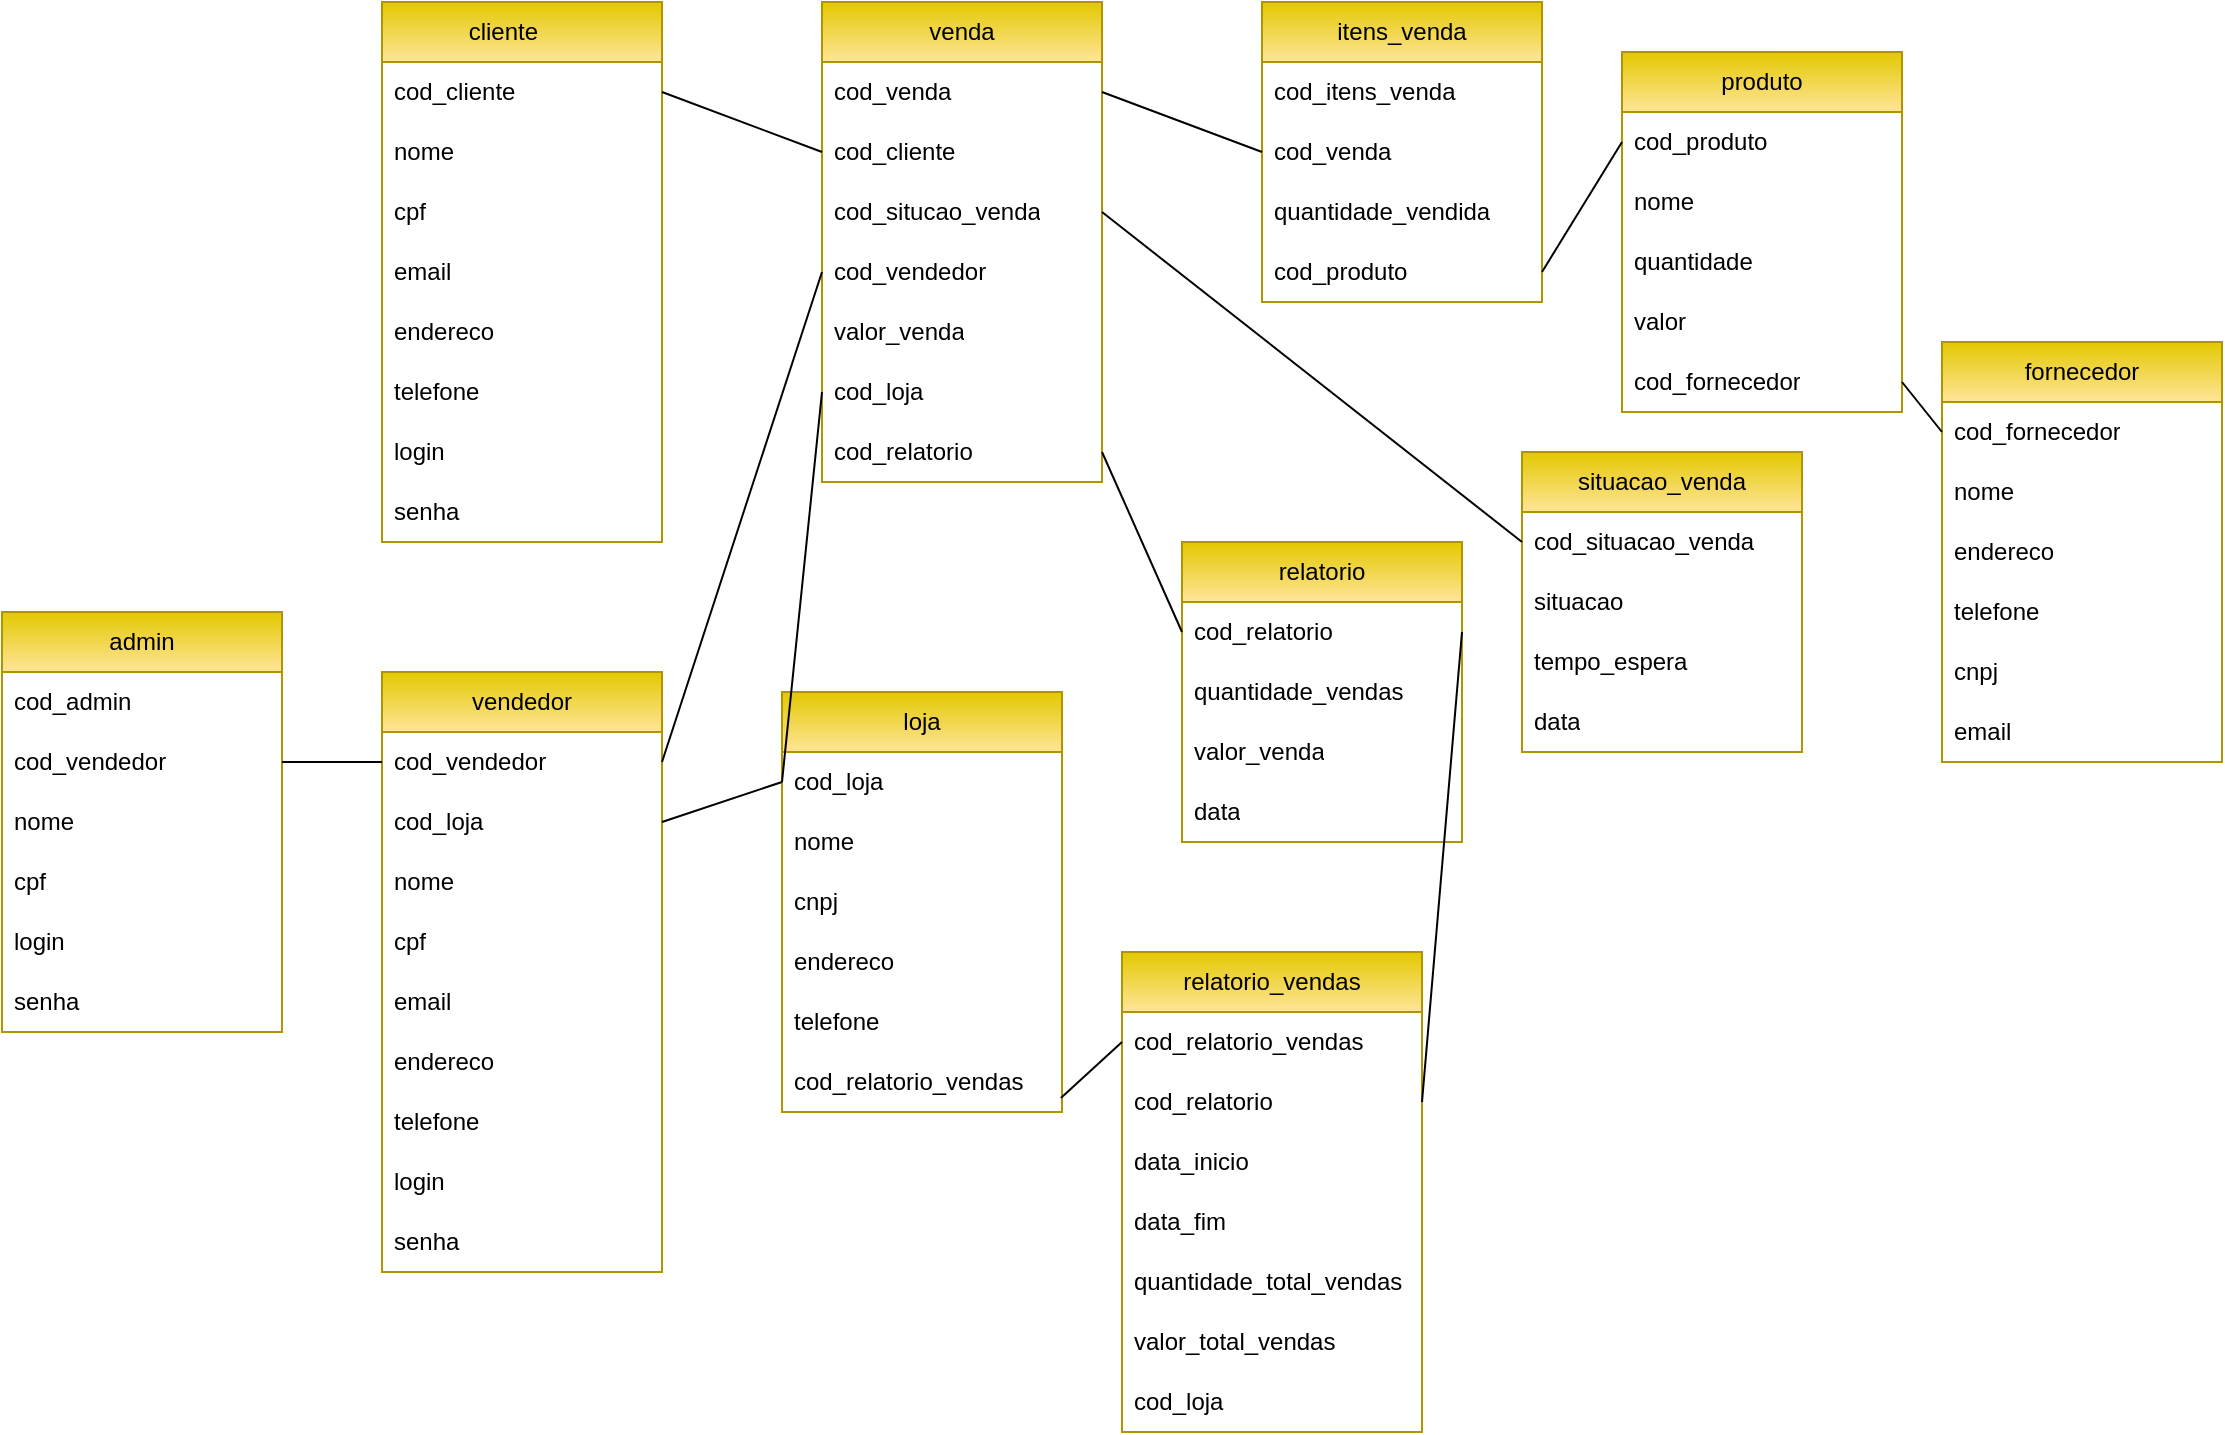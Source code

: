 <mxfile version="21.7.5" type="google">
  <diagram id="R2lEEEUBdFMjLlhIrx00" name="Page-1">
    <mxGraphModel grid="1" page="1" gridSize="10" guides="1" tooltips="1" connect="1" arrows="1" fold="1" pageScale="1" pageWidth="1400" pageHeight="850" math="0" shadow="0" extFonts="Permanent Marker^https://fonts.googleapis.com/css?family=Permanent+Marker">
      <root>
        <mxCell id="0" />
        <mxCell id="1" parent="0" />
        <mxCell id="iBGUPVIR7PZrekAn6vOK-1" value="cliente&lt;span style=&quot;white-space: pre;&quot;&gt;&#x9;&lt;/span&gt;" style="swimlane;fontStyle=0;childLayout=stackLayout;horizontal=1;startSize=30;horizontalStack=0;resizeParent=1;resizeParentMax=0;resizeLast=0;collapsible=1;marginBottom=0;whiteSpace=wrap;html=1;fillColor=#e3c800;strokeColor=#B09500;fontColor=#000000;gradientColor=#FFE599;" vertex="1" parent="1">
          <mxGeometry x="360" y="68" width="140" height="270" as="geometry" />
        </mxCell>
        <mxCell id="iBGUPVIR7PZrekAn6vOK-2" value="cod_cliente&lt;span style=&quot;white-space: pre;&quot;&gt;&#x9;&lt;/span&gt;" style="text;strokeColor=none;fillColor=none;align=left;verticalAlign=middle;spacingLeft=4;spacingRight=4;overflow=hidden;points=[[0,0.5],[1,0.5]];portConstraint=eastwest;rotatable=0;whiteSpace=wrap;html=1;" vertex="1" parent="iBGUPVIR7PZrekAn6vOK-1">
          <mxGeometry y="30" width="140" height="30" as="geometry" />
        </mxCell>
        <mxCell id="iBGUPVIR7PZrekAn6vOK-3" value="nome" style="text;strokeColor=none;fillColor=none;align=left;verticalAlign=middle;spacingLeft=4;spacingRight=4;overflow=hidden;points=[[0,0.5],[1,0.5]];portConstraint=eastwest;rotatable=0;whiteSpace=wrap;html=1;" vertex="1" parent="iBGUPVIR7PZrekAn6vOK-1">
          <mxGeometry y="60" width="140" height="30" as="geometry" />
        </mxCell>
        <mxCell id="iBGUPVIR7PZrekAn6vOK-4" value="cpf&lt;span style=&quot;white-space: pre;&quot;&gt;&#x9;&lt;/span&gt;&lt;br&gt;" style="text;strokeColor=none;fillColor=none;align=left;verticalAlign=middle;spacingLeft=4;spacingRight=4;overflow=hidden;points=[[0,0.5],[1,0.5]];portConstraint=eastwest;rotatable=0;whiteSpace=wrap;html=1;" vertex="1" parent="iBGUPVIR7PZrekAn6vOK-1">
          <mxGeometry y="90" width="140" height="30" as="geometry" />
        </mxCell>
        <mxCell id="iBGUPVIR7PZrekAn6vOK-5" value="email" style="text;strokeColor=none;fillColor=none;align=left;verticalAlign=middle;spacingLeft=4;spacingRight=4;overflow=hidden;points=[[0,0.5],[1,0.5]];portConstraint=eastwest;rotatable=0;whiteSpace=wrap;html=1;" vertex="1" parent="iBGUPVIR7PZrekAn6vOK-1">
          <mxGeometry y="120" width="140" height="30" as="geometry" />
        </mxCell>
        <mxCell id="iBGUPVIR7PZrekAn6vOK-6" value="endereco" style="text;strokeColor=none;fillColor=none;align=left;verticalAlign=middle;spacingLeft=4;spacingRight=4;overflow=hidden;points=[[0,0.5],[1,0.5]];portConstraint=eastwest;rotatable=0;whiteSpace=wrap;html=1;" vertex="1" parent="iBGUPVIR7PZrekAn6vOK-1">
          <mxGeometry y="150" width="140" height="30" as="geometry" />
        </mxCell>
        <mxCell id="iBGUPVIR7PZrekAn6vOK-7" value="telefone" style="text;strokeColor=none;fillColor=none;align=left;verticalAlign=middle;spacingLeft=4;spacingRight=4;overflow=hidden;points=[[0,0.5],[1,0.5]];portConstraint=eastwest;rotatable=0;whiteSpace=wrap;html=1;" vertex="1" parent="iBGUPVIR7PZrekAn6vOK-1">
          <mxGeometry y="180" width="140" height="30" as="geometry" />
        </mxCell>
        <mxCell id="iBGUPVIR7PZrekAn6vOK-8" value="login" style="text;strokeColor=none;fillColor=none;align=left;verticalAlign=middle;spacingLeft=4;spacingRight=4;overflow=hidden;points=[[0,0.5],[1,0.5]];portConstraint=eastwest;rotatable=0;whiteSpace=wrap;html=1;" vertex="1" parent="iBGUPVIR7PZrekAn6vOK-1">
          <mxGeometry y="210" width="140" height="30" as="geometry" />
        </mxCell>
        <mxCell id="iBGUPVIR7PZrekAn6vOK-9" value="senha" style="text;strokeColor=none;fillColor=none;align=left;verticalAlign=middle;spacingLeft=4;spacingRight=4;overflow=hidden;points=[[0,0.5],[1,0.5]];portConstraint=eastwest;rotatable=0;whiteSpace=wrap;html=1;" vertex="1" parent="iBGUPVIR7PZrekAn6vOK-1">
          <mxGeometry y="240" width="140" height="30" as="geometry" />
        </mxCell>
        <mxCell id="iBGUPVIR7PZrekAn6vOK-14" value="venda" style="swimlane;fontStyle=0;childLayout=stackLayout;horizontal=1;startSize=30;horizontalStack=0;resizeParent=1;resizeParentMax=0;resizeLast=0;collapsible=1;marginBottom=0;whiteSpace=wrap;html=1;fillColor=#e3c800;strokeColor=#B09500;fontColor=#000000;gradientColor=#FFE599;" vertex="1" parent="1">
          <mxGeometry x="580" y="68" width="140" height="240" as="geometry" />
        </mxCell>
        <mxCell id="iBGUPVIR7PZrekAn6vOK-15" value="cod_venda" style="text;strokeColor=none;fillColor=none;align=left;verticalAlign=middle;spacingLeft=4;spacingRight=4;overflow=hidden;points=[[0,0.5],[1,0.5]];portConstraint=eastwest;rotatable=0;whiteSpace=wrap;html=1;" vertex="1" parent="iBGUPVIR7PZrekAn6vOK-14">
          <mxGeometry y="30" width="140" height="30" as="geometry" />
        </mxCell>
        <mxCell id="iBGUPVIR7PZrekAn6vOK-16" value="cod_cliente" style="text;strokeColor=none;fillColor=none;align=left;verticalAlign=middle;spacingLeft=4;spacingRight=4;overflow=hidden;points=[[0,0.5],[1,0.5]];portConstraint=eastwest;rotatable=0;whiteSpace=wrap;html=1;" vertex="1" parent="iBGUPVIR7PZrekAn6vOK-14">
          <mxGeometry y="60" width="140" height="30" as="geometry" />
        </mxCell>
        <mxCell id="iBGUPVIR7PZrekAn6vOK-19" value="cod_situcao_venda" style="text;strokeColor=none;fillColor=none;align=left;verticalAlign=middle;spacingLeft=4;spacingRight=4;overflow=hidden;points=[[0,0.5],[1,0.5]];portConstraint=eastwest;rotatable=0;whiteSpace=wrap;html=1;" vertex="1" parent="iBGUPVIR7PZrekAn6vOK-14">
          <mxGeometry y="90" width="140" height="30" as="geometry" />
        </mxCell>
        <mxCell id="iBGUPVIR7PZrekAn6vOK-61" value="cod_vendedor" style="text;strokeColor=none;fillColor=none;align=left;verticalAlign=middle;spacingLeft=4;spacingRight=4;overflow=hidden;points=[[0,0.5],[1,0.5]];portConstraint=eastwest;rotatable=0;whiteSpace=wrap;html=1;" vertex="1" parent="iBGUPVIR7PZrekAn6vOK-14">
          <mxGeometry y="120" width="140" height="30" as="geometry" />
        </mxCell>
        <mxCell id="iBGUPVIR7PZrekAn6vOK-38" value="valor_venda" style="text;strokeColor=none;fillColor=none;align=left;verticalAlign=middle;spacingLeft=4;spacingRight=4;overflow=hidden;points=[[0,0.5],[1,0.5]];portConstraint=eastwest;rotatable=0;whiteSpace=wrap;html=1;" vertex="1" parent="iBGUPVIR7PZrekAn6vOK-14">
          <mxGeometry y="150" width="140" height="30" as="geometry" />
        </mxCell>
        <mxCell id="iBGUPVIR7PZrekAn6vOK-85" value="cod_loja" style="text;strokeColor=none;fillColor=none;align=left;verticalAlign=middle;spacingLeft=4;spacingRight=4;overflow=hidden;points=[[0,0.5],[1,0.5]];portConstraint=eastwest;rotatable=0;whiteSpace=wrap;html=1;" vertex="1" parent="iBGUPVIR7PZrekAn6vOK-14">
          <mxGeometry y="180" width="140" height="30" as="geometry" />
        </mxCell>
        <mxCell id="hbYku5dtbNrFpiwFtmgz-23" value="cod_relatorio" style="text;strokeColor=none;fillColor=none;align=left;verticalAlign=middle;spacingLeft=4;spacingRight=4;overflow=hidden;points=[[0,0.5],[1,0.5]];portConstraint=eastwest;rotatable=0;whiteSpace=wrap;html=1;" vertex="1" parent="iBGUPVIR7PZrekAn6vOK-14">
          <mxGeometry y="210" width="140" height="30" as="geometry" />
        </mxCell>
        <mxCell id="iBGUPVIR7PZrekAn6vOK-25" value="itens_venda" style="swimlane;fontStyle=0;childLayout=stackLayout;horizontal=1;startSize=30;horizontalStack=0;resizeParent=1;resizeParentMax=0;resizeLast=0;collapsible=1;marginBottom=0;whiteSpace=wrap;html=1;fillColor=#e3c800;strokeColor=#B09500;fontColor=#000000;gradientColor=#FFE599;" vertex="1" parent="1">
          <mxGeometry x="800" y="68" width="140" height="150" as="geometry" />
        </mxCell>
        <mxCell id="iBGUPVIR7PZrekAn6vOK-26" value="cod_itens_venda" style="text;strokeColor=none;fillColor=none;align=left;verticalAlign=middle;spacingLeft=4;spacingRight=4;overflow=hidden;points=[[0,0.5],[1,0.5]];portConstraint=eastwest;rotatable=0;whiteSpace=wrap;html=1;" vertex="1" parent="iBGUPVIR7PZrekAn6vOK-25">
          <mxGeometry y="30" width="140" height="30" as="geometry" />
        </mxCell>
        <mxCell id="iBGUPVIR7PZrekAn6vOK-27" value="cod_venda" style="text;strokeColor=none;fillColor=none;align=left;verticalAlign=middle;spacingLeft=4;spacingRight=4;overflow=hidden;points=[[0,0.5],[1,0.5]];portConstraint=eastwest;rotatable=0;whiteSpace=wrap;html=1;" vertex="1" parent="iBGUPVIR7PZrekAn6vOK-25">
          <mxGeometry y="60" width="140" height="30" as="geometry" />
        </mxCell>
        <mxCell id="iBGUPVIR7PZrekAn6vOK-29" value="quantidade_vendida" style="text;strokeColor=none;fillColor=none;align=left;verticalAlign=middle;spacingLeft=4;spacingRight=4;overflow=hidden;points=[[0,0.5],[1,0.5]];portConstraint=eastwest;rotatable=0;whiteSpace=wrap;html=1;" vertex="1" parent="iBGUPVIR7PZrekAn6vOK-25">
          <mxGeometry y="90" width="140" height="30" as="geometry" />
        </mxCell>
        <mxCell id="iBGUPVIR7PZrekAn6vOK-30" value="cod_produto" style="text;strokeColor=none;fillColor=none;align=left;verticalAlign=middle;spacingLeft=4;spacingRight=4;overflow=hidden;points=[[0,0.5],[1,0.5]];portConstraint=eastwest;rotatable=0;whiteSpace=wrap;html=1;" vertex="1" parent="iBGUPVIR7PZrekAn6vOK-25">
          <mxGeometry y="120" width="140" height="30" as="geometry" />
        </mxCell>
        <mxCell id="iBGUPVIR7PZrekAn6vOK-34" value="situacao_venda" style="swimlane;fontStyle=0;childLayout=stackLayout;horizontal=1;startSize=30;horizontalStack=0;resizeParent=1;resizeParentMax=0;resizeLast=0;collapsible=1;marginBottom=0;whiteSpace=wrap;html=1;fillColor=#e3c800;strokeColor=#B09500;fontColor=#000000;gradientColor=#FFE599;swimlaneFillColor=none;" vertex="1" parent="1">
          <mxGeometry x="930" y="293" width="140" height="150" as="geometry" />
        </mxCell>
        <mxCell id="iBGUPVIR7PZrekAn6vOK-35" value="cod_situacao_venda" style="text;strokeColor=none;fillColor=none;align=left;verticalAlign=middle;spacingLeft=4;spacingRight=4;overflow=hidden;points=[[0,0.5],[1,0.5]];portConstraint=eastwest;rotatable=0;whiteSpace=wrap;html=1;" vertex="1" parent="iBGUPVIR7PZrekAn6vOK-34">
          <mxGeometry y="30" width="140" height="30" as="geometry" />
        </mxCell>
        <mxCell id="iBGUPVIR7PZrekAn6vOK-36" value="situacao" style="text;strokeColor=none;fillColor=none;align=left;verticalAlign=middle;spacingLeft=4;spacingRight=4;overflow=hidden;points=[[0,0.5],[1,0.5]];portConstraint=eastwest;rotatable=0;whiteSpace=wrap;html=1;" vertex="1" parent="iBGUPVIR7PZrekAn6vOK-34">
          <mxGeometry y="60" width="140" height="30" as="geometry" />
        </mxCell>
        <mxCell id="iBGUPVIR7PZrekAn6vOK-48" value="tempo_espera" style="text;strokeColor=none;fillColor=none;align=left;verticalAlign=middle;spacingLeft=4;spacingRight=4;overflow=hidden;points=[[0,0.5],[1,0.5]];portConstraint=eastwest;rotatable=0;whiteSpace=wrap;html=1;" vertex="1" parent="iBGUPVIR7PZrekAn6vOK-34">
          <mxGeometry y="90" width="140" height="30" as="geometry" />
        </mxCell>
        <mxCell id="iBGUPVIR7PZrekAn6vOK-46" value="data" style="text;strokeColor=none;fillColor=none;align=left;verticalAlign=middle;spacingLeft=4;spacingRight=4;overflow=hidden;points=[[0,0.5],[1,0.5]];portConstraint=eastwest;rotatable=0;whiteSpace=wrap;html=1;" vertex="1" parent="iBGUPVIR7PZrekAn6vOK-34">
          <mxGeometry y="120" width="140" height="30" as="geometry" />
        </mxCell>
        <mxCell id="iBGUPVIR7PZrekAn6vOK-39" value="produto" style="swimlane;fontStyle=0;childLayout=stackLayout;horizontal=1;startSize=30;horizontalStack=0;resizeParent=1;resizeParentMax=0;resizeLast=0;collapsible=1;marginBottom=0;whiteSpace=wrap;html=1;fillColor=#e3c800;strokeColor=#B09500;fontColor=#000000;gradientColor=#FFE599;" vertex="1" parent="1">
          <mxGeometry x="980" y="93" width="140" height="180" as="geometry" />
        </mxCell>
        <mxCell id="iBGUPVIR7PZrekAn6vOK-40" value="cod_produto" style="text;strokeColor=none;fillColor=none;align=left;verticalAlign=middle;spacingLeft=4;spacingRight=4;overflow=hidden;points=[[0,0.5],[1,0.5]];portConstraint=eastwest;rotatable=0;whiteSpace=wrap;html=1;" vertex="1" parent="iBGUPVIR7PZrekAn6vOK-39">
          <mxGeometry y="30" width="140" height="30" as="geometry" />
        </mxCell>
        <mxCell id="iBGUPVIR7PZrekAn6vOK-41" value="nome" style="text;strokeColor=none;fillColor=none;align=left;verticalAlign=middle;spacingLeft=4;spacingRight=4;overflow=hidden;points=[[0,0.5],[1,0.5]];portConstraint=eastwest;rotatable=0;whiteSpace=wrap;html=1;" vertex="1" parent="iBGUPVIR7PZrekAn6vOK-39">
          <mxGeometry y="60" width="140" height="30" as="geometry" />
        </mxCell>
        <mxCell id="iBGUPVIR7PZrekAn6vOK-42" value="quantidade" style="text;strokeColor=none;fillColor=none;align=left;verticalAlign=middle;spacingLeft=4;spacingRight=4;overflow=hidden;points=[[0,0.5],[1,0.5]];portConstraint=eastwest;rotatable=0;whiteSpace=wrap;html=1;" vertex="1" parent="iBGUPVIR7PZrekAn6vOK-39">
          <mxGeometry y="90" width="140" height="30" as="geometry" />
        </mxCell>
        <mxCell id="iBGUPVIR7PZrekAn6vOK-45" value="valor" style="text;strokeColor=none;fillColor=none;align=left;verticalAlign=middle;spacingLeft=4;spacingRight=4;overflow=hidden;points=[[0,0.5],[1,0.5]];portConstraint=eastwest;rotatable=0;whiteSpace=wrap;html=1;" vertex="1" parent="iBGUPVIR7PZrekAn6vOK-39">
          <mxGeometry y="120" width="140" height="30" as="geometry" />
        </mxCell>
        <mxCell id="iBGUPVIR7PZrekAn6vOK-108" value="cod_fornecedor" style="text;strokeColor=none;fillColor=none;align=left;verticalAlign=middle;spacingLeft=4;spacingRight=4;overflow=hidden;points=[[0,0.5],[1,0.5]];portConstraint=eastwest;rotatable=0;whiteSpace=wrap;html=1;" vertex="1" parent="iBGUPVIR7PZrekAn6vOK-39">
          <mxGeometry y="150" width="140" height="30" as="geometry" />
        </mxCell>
        <mxCell id="iBGUPVIR7PZrekAn6vOK-49" value="fornecedor" style="swimlane;fontStyle=0;childLayout=stackLayout;horizontal=1;startSize=30;horizontalStack=0;resizeParent=1;resizeParentMax=0;resizeLast=0;collapsible=1;marginBottom=0;whiteSpace=wrap;html=1;fillColor=#e3c800;strokeColor=#B09500;fontColor=#000000;gradientColor=#FFE599;" vertex="1" parent="1">
          <mxGeometry x="1140" y="238" width="140" height="210" as="geometry" />
        </mxCell>
        <mxCell id="iBGUPVIR7PZrekAn6vOK-50" value="cod_fornecedor" style="text;strokeColor=none;fillColor=none;align=left;verticalAlign=middle;spacingLeft=4;spacingRight=4;overflow=hidden;points=[[0,0.5],[1,0.5]];portConstraint=eastwest;rotatable=0;whiteSpace=wrap;html=1;" vertex="1" parent="iBGUPVIR7PZrekAn6vOK-49">
          <mxGeometry y="30" width="140" height="30" as="geometry" />
        </mxCell>
        <mxCell id="iBGUPVIR7PZrekAn6vOK-51" value="nome" style="text;strokeColor=none;fillColor=none;align=left;verticalAlign=middle;spacingLeft=4;spacingRight=4;overflow=hidden;points=[[0,0.5],[1,0.5]];portConstraint=eastwest;rotatable=0;whiteSpace=wrap;html=1;" vertex="1" parent="iBGUPVIR7PZrekAn6vOK-49">
          <mxGeometry y="60" width="140" height="30" as="geometry" />
        </mxCell>
        <mxCell id="iBGUPVIR7PZrekAn6vOK-52" value="endereco" style="text;strokeColor=none;fillColor=none;align=left;verticalAlign=middle;spacingLeft=4;spacingRight=4;overflow=hidden;points=[[0,0.5],[1,0.5]];portConstraint=eastwest;rotatable=0;whiteSpace=wrap;html=1;" vertex="1" parent="iBGUPVIR7PZrekAn6vOK-49">
          <mxGeometry y="90" width="140" height="30" as="geometry" />
        </mxCell>
        <mxCell id="iBGUPVIR7PZrekAn6vOK-109" value="telefone" style="text;strokeColor=none;fillColor=none;align=left;verticalAlign=middle;spacingLeft=4;spacingRight=4;overflow=hidden;points=[[0,0.5],[1,0.5]];portConstraint=eastwest;rotatable=0;whiteSpace=wrap;html=1;" vertex="1" parent="iBGUPVIR7PZrekAn6vOK-49">
          <mxGeometry y="120" width="140" height="30" as="geometry" />
        </mxCell>
        <mxCell id="tlGVCAMH4LJ9gqgxLSOC-4" value="cnpj" style="text;strokeColor=none;fillColor=none;align=left;verticalAlign=middle;spacingLeft=4;spacingRight=4;overflow=hidden;points=[[0,0.5],[1,0.5]];portConstraint=eastwest;rotatable=0;whiteSpace=wrap;html=1;" vertex="1" parent="iBGUPVIR7PZrekAn6vOK-49">
          <mxGeometry y="150" width="140" height="30" as="geometry" />
        </mxCell>
        <mxCell id="tlGVCAMH4LJ9gqgxLSOC-5" value="email" style="text;strokeColor=none;fillColor=none;align=left;verticalAlign=middle;spacingLeft=4;spacingRight=4;overflow=hidden;points=[[0,0.5],[1,0.5]];portConstraint=eastwest;rotatable=0;whiteSpace=wrap;html=1;" vertex="1" parent="iBGUPVIR7PZrekAn6vOK-49">
          <mxGeometry y="180" width="140" height="30" as="geometry" />
        </mxCell>
        <mxCell id="iBGUPVIR7PZrekAn6vOK-62" value="vendedor" style="swimlane;fontStyle=0;childLayout=stackLayout;horizontal=1;startSize=30;horizontalStack=0;resizeParent=1;resizeParentMax=0;resizeLast=0;collapsible=1;marginBottom=0;whiteSpace=wrap;html=1;fillColor=#e3c800;strokeColor=#B09500;fontColor=#000000;gradientColor=#FFE599;" vertex="1" parent="1">
          <mxGeometry x="360" y="403" width="140" height="300" as="geometry" />
        </mxCell>
        <mxCell id="iBGUPVIR7PZrekAn6vOK-63" value="cod_vendedor" style="text;strokeColor=none;fillColor=none;align=left;verticalAlign=middle;spacingLeft=4;spacingRight=4;overflow=hidden;points=[[0,0.5],[1,0.5]];portConstraint=eastwest;rotatable=0;whiteSpace=wrap;html=1;" vertex="1" parent="iBGUPVIR7PZrekAn6vOK-62">
          <mxGeometry y="30" width="140" height="30" as="geometry" />
        </mxCell>
        <mxCell id="iBGUPVIR7PZrekAn6vOK-80" value="cod_loja" style="text;strokeColor=none;fillColor=none;align=left;verticalAlign=middle;spacingLeft=4;spacingRight=4;overflow=hidden;points=[[0,0.5],[1,0.5]];portConstraint=eastwest;rotatable=0;whiteSpace=wrap;html=1;" vertex="1" parent="iBGUPVIR7PZrekAn6vOK-62">
          <mxGeometry y="60" width="140" height="30" as="geometry" />
        </mxCell>
        <mxCell id="iBGUPVIR7PZrekAn6vOK-64" value="nome" style="text;strokeColor=none;fillColor=none;align=left;verticalAlign=middle;spacingLeft=4;spacingRight=4;overflow=hidden;points=[[0,0.5],[1,0.5]];portConstraint=eastwest;rotatable=0;whiteSpace=wrap;html=1;" vertex="1" parent="iBGUPVIR7PZrekAn6vOK-62">
          <mxGeometry y="90" width="140" height="30" as="geometry" />
        </mxCell>
        <mxCell id="iBGUPVIR7PZrekAn6vOK-65" value="cpf&lt;span style=&quot;white-space: pre;&quot;&gt;&#x9;&lt;/span&gt;&lt;br&gt;" style="text;strokeColor=none;fillColor=none;align=left;verticalAlign=middle;spacingLeft=4;spacingRight=4;overflow=hidden;points=[[0,0.5],[1,0.5]];portConstraint=eastwest;rotatable=0;whiteSpace=wrap;html=1;" vertex="1" parent="iBGUPVIR7PZrekAn6vOK-62">
          <mxGeometry y="120" width="140" height="30" as="geometry" />
        </mxCell>
        <mxCell id="iBGUPVIR7PZrekAn6vOK-66" value="email" style="text;strokeColor=none;fillColor=none;align=left;verticalAlign=middle;spacingLeft=4;spacingRight=4;overflow=hidden;points=[[0,0.5],[1,0.5]];portConstraint=eastwest;rotatable=0;whiteSpace=wrap;html=1;" vertex="1" parent="iBGUPVIR7PZrekAn6vOK-62">
          <mxGeometry y="150" width="140" height="30" as="geometry" />
        </mxCell>
        <mxCell id="iBGUPVIR7PZrekAn6vOK-67" value="endereco" style="text;strokeColor=none;fillColor=none;align=left;verticalAlign=middle;spacingLeft=4;spacingRight=4;overflow=hidden;points=[[0,0.5],[1,0.5]];portConstraint=eastwest;rotatable=0;whiteSpace=wrap;html=1;" vertex="1" parent="iBGUPVIR7PZrekAn6vOK-62">
          <mxGeometry y="180" width="140" height="30" as="geometry" />
        </mxCell>
        <mxCell id="iBGUPVIR7PZrekAn6vOK-68" value="telefone" style="text;strokeColor=none;fillColor=none;align=left;verticalAlign=middle;spacingLeft=4;spacingRight=4;overflow=hidden;points=[[0,0.5],[1,0.5]];portConstraint=eastwest;rotatable=0;whiteSpace=wrap;html=1;" vertex="1" parent="iBGUPVIR7PZrekAn6vOK-62">
          <mxGeometry y="210" width="140" height="30" as="geometry" />
        </mxCell>
        <mxCell id="iBGUPVIR7PZrekAn6vOK-69" value="login" style="text;strokeColor=none;fillColor=none;align=left;verticalAlign=middle;spacingLeft=4;spacingRight=4;overflow=hidden;points=[[0,0.5],[1,0.5]];portConstraint=eastwest;rotatable=0;whiteSpace=wrap;html=1;" vertex="1" parent="iBGUPVIR7PZrekAn6vOK-62">
          <mxGeometry y="240" width="140" height="30" as="geometry" />
        </mxCell>
        <mxCell id="iBGUPVIR7PZrekAn6vOK-70" value="senha" style="text;strokeColor=none;fillColor=none;align=left;verticalAlign=middle;spacingLeft=4;spacingRight=4;overflow=hidden;points=[[0,0.5],[1,0.5]];portConstraint=eastwest;rotatable=0;whiteSpace=wrap;html=1;" vertex="1" parent="iBGUPVIR7PZrekAn6vOK-62">
          <mxGeometry y="270" width="140" height="30" as="geometry" />
        </mxCell>
        <mxCell id="iBGUPVIR7PZrekAn6vOK-81" value="loja" style="swimlane;fontStyle=0;childLayout=stackLayout;horizontal=1;startSize=30;horizontalStack=0;resizeParent=1;resizeParentMax=0;resizeLast=0;collapsible=1;marginBottom=0;whiteSpace=wrap;html=1;fillColor=#e3c800;strokeColor=#B09500;fontColor=#000000;gradientColor=#FFE599;" vertex="1" parent="1">
          <mxGeometry x="560" y="413" width="140" height="210" as="geometry" />
        </mxCell>
        <mxCell id="iBGUPVIR7PZrekAn6vOK-82" value="cod_loja" style="text;strokeColor=none;fillColor=none;align=left;verticalAlign=middle;spacingLeft=4;spacingRight=4;overflow=hidden;points=[[0,0.5],[1,0.5]];portConstraint=eastwest;rotatable=0;whiteSpace=wrap;html=1;" vertex="1" parent="iBGUPVIR7PZrekAn6vOK-81">
          <mxGeometry y="30" width="140" height="30" as="geometry" />
        </mxCell>
        <mxCell id="iBGUPVIR7PZrekAn6vOK-83" value="nome" style="text;strokeColor=none;fillColor=none;align=left;verticalAlign=middle;spacingLeft=4;spacingRight=4;overflow=hidden;points=[[0,0.5],[1,0.5]];portConstraint=eastwest;rotatable=0;whiteSpace=wrap;html=1;" vertex="1" parent="iBGUPVIR7PZrekAn6vOK-81">
          <mxGeometry y="60" width="140" height="30" as="geometry" />
        </mxCell>
        <mxCell id="tlGVCAMH4LJ9gqgxLSOC-6" value="cnpj" style="text;strokeColor=none;fillColor=none;align=left;verticalAlign=middle;spacingLeft=4;spacingRight=4;overflow=hidden;points=[[0,0.5],[1,0.5]];portConstraint=eastwest;rotatable=0;whiteSpace=wrap;html=1;" vertex="1" parent="iBGUPVIR7PZrekAn6vOK-81">
          <mxGeometry y="90" width="140" height="30" as="geometry" />
        </mxCell>
        <mxCell id="iBGUPVIR7PZrekAn6vOK-84" value="endereco" style="text;strokeColor=none;fillColor=none;align=left;verticalAlign=middle;spacingLeft=4;spacingRight=4;overflow=hidden;points=[[0,0.5],[1,0.5]];portConstraint=eastwest;rotatable=0;whiteSpace=wrap;html=1;" vertex="1" parent="iBGUPVIR7PZrekAn6vOK-81">
          <mxGeometry y="120" width="140" height="30" as="geometry" />
        </mxCell>
        <mxCell id="iBGUPVIR7PZrekAn6vOK-86" value="telefone" style="text;strokeColor=none;fillColor=none;align=left;verticalAlign=middle;spacingLeft=4;spacingRight=4;overflow=hidden;points=[[0,0.5],[1,0.5]];portConstraint=eastwest;rotatable=0;whiteSpace=wrap;html=1;" vertex="1" parent="iBGUPVIR7PZrekAn6vOK-81">
          <mxGeometry y="150" width="140" height="30" as="geometry" />
        </mxCell>
        <mxCell id="iBGUPVIR7PZrekAn6vOK-87" value="cod_relatorio_vendas" style="text;strokeColor=none;fillColor=none;align=left;verticalAlign=middle;spacingLeft=4;spacingRight=4;overflow=hidden;points=[[0,0.5],[1,0.5]];portConstraint=eastwest;rotatable=0;whiteSpace=wrap;html=1;" vertex="1" parent="iBGUPVIR7PZrekAn6vOK-81">
          <mxGeometry y="180" width="140" height="30" as="geometry" />
        </mxCell>
        <mxCell id="iBGUPVIR7PZrekAn6vOK-88" value="relatorio_vendas" style="swimlane;fontStyle=0;childLayout=stackLayout;horizontal=1;startSize=30;horizontalStack=0;resizeParent=1;resizeParentMax=0;resizeLast=0;collapsible=1;marginBottom=0;whiteSpace=wrap;html=1;fillColor=#e3c800;strokeColor=#B09500;fontColor=#000000;gradientColor=#FFE599;" vertex="1" parent="1">
          <mxGeometry x="730" y="543" width="150" height="240" as="geometry" />
        </mxCell>
        <mxCell id="iBGUPVIR7PZrekAn6vOK-89" value="cod_relatorio_vendas" style="text;strokeColor=none;fillColor=none;align=left;verticalAlign=middle;spacingLeft=4;spacingRight=4;overflow=hidden;points=[[0,0.5],[1,0.5]];portConstraint=eastwest;rotatable=0;whiteSpace=wrap;html=1;" vertex="1" parent="iBGUPVIR7PZrekAn6vOK-88">
          <mxGeometry y="30" width="150" height="30" as="geometry" />
        </mxCell>
        <mxCell id="tlGVCAMH4LJ9gqgxLSOC-2" value="cod_relatorio" style="text;strokeColor=none;fillColor=none;align=left;verticalAlign=middle;spacingLeft=4;spacingRight=4;overflow=hidden;points=[[0,0.5],[1,0.5]];portConstraint=eastwest;rotatable=0;whiteSpace=wrap;html=1;" vertex="1" parent="iBGUPVIR7PZrekAn6vOK-88">
          <mxGeometry y="60" width="150" height="30" as="geometry" />
        </mxCell>
        <mxCell id="iBGUPVIR7PZrekAn6vOK-103" value="data_inicio" style="text;strokeColor=none;fillColor=none;align=left;verticalAlign=middle;spacingLeft=4;spacingRight=4;overflow=hidden;points=[[0,0.5],[1,0.5]];portConstraint=eastwest;rotatable=0;whiteSpace=wrap;html=1;" vertex="1" parent="iBGUPVIR7PZrekAn6vOK-88">
          <mxGeometry y="90" width="150" height="30" as="geometry" />
        </mxCell>
        <mxCell id="iBGUPVIR7PZrekAn6vOK-104" value="data_fim" style="text;strokeColor=none;fillColor=none;align=left;verticalAlign=middle;spacingLeft=4;spacingRight=4;overflow=hidden;points=[[0,0.5],[1,0.5]];portConstraint=eastwest;rotatable=0;whiteSpace=wrap;html=1;" vertex="1" parent="iBGUPVIR7PZrekAn6vOK-88">
          <mxGeometry y="120" width="150" height="30" as="geometry" />
        </mxCell>
        <mxCell id="iBGUPVIR7PZrekAn6vOK-107" value="quantidade_total_vendas" style="text;strokeColor=none;fillColor=none;align=left;verticalAlign=middle;spacingLeft=4;spacingRight=4;overflow=hidden;points=[[0,0.5],[1,0.5]];portConstraint=eastwest;rotatable=0;whiteSpace=wrap;html=1;" vertex="1" parent="iBGUPVIR7PZrekAn6vOK-88">
          <mxGeometry y="150" width="150" height="30" as="geometry" />
        </mxCell>
        <mxCell id="hbYku5dtbNrFpiwFtmgz-42" value="valor_total_vendas" style="text;strokeColor=none;fillColor=none;align=left;verticalAlign=middle;spacingLeft=4;spacingRight=4;overflow=hidden;points=[[0,0.5],[1,0.5]];portConstraint=eastwest;rotatable=0;whiteSpace=wrap;html=1;" vertex="1" parent="iBGUPVIR7PZrekAn6vOK-88">
          <mxGeometry y="180" width="150" height="30" as="geometry" />
        </mxCell>
        <mxCell id="hbYku5dtbNrFpiwFtmgz-71" value="cod_loja" style="text;strokeColor=none;fillColor=none;align=left;verticalAlign=middle;spacingLeft=4;spacingRight=4;overflow=hidden;points=[[0,0.5],[1,0.5]];portConstraint=eastwest;rotatable=0;whiteSpace=wrap;html=1;" vertex="1" parent="iBGUPVIR7PZrekAn6vOK-88">
          <mxGeometry y="210" width="150" height="30" as="geometry" />
        </mxCell>
        <mxCell id="eOmODFRnEhsW8XDKiQLF-2" value="" style="endArrow=none;html=1;rounded=0;exitX=1;exitY=0.5;exitDx=0;exitDy=0;entryX=0;entryY=0.5;entryDx=0;entryDy=0;" edge="1" parent="1" source="iBGUPVIR7PZrekAn6vOK-2" target="iBGUPVIR7PZrekAn6vOK-16">
          <mxGeometry width="50" height="50" relative="1" as="geometry">
            <mxPoint x="570" y="338" as="sourcePoint" />
            <mxPoint x="620" y="288" as="targetPoint" />
          </mxGeometry>
        </mxCell>
        <mxCell id="eOmODFRnEhsW8XDKiQLF-3" value="" style="endArrow=none;html=1;rounded=0;entryX=0;entryY=0.5;entryDx=0;entryDy=0;exitX=1;exitY=0.5;exitDx=0;exitDy=0;" edge="1" parent="1" source="iBGUPVIR7PZrekAn6vOK-63" target="iBGUPVIR7PZrekAn6vOK-61">
          <mxGeometry width="50" height="50" relative="1" as="geometry">
            <mxPoint x="580" y="428" as="sourcePoint" />
            <mxPoint x="630" y="378" as="targetPoint" />
          </mxGeometry>
        </mxCell>
        <mxCell id="eOmODFRnEhsW8XDKiQLF-6" value="" style="endArrow=none;html=1;rounded=0;exitX=1;exitY=0.5;exitDx=0;exitDy=0;entryX=0;entryY=0.5;entryDx=0;entryDy=0;" edge="1" parent="1" source="iBGUPVIR7PZrekAn6vOK-19" target="iBGUPVIR7PZrekAn6vOK-35">
          <mxGeometry width="50" height="50" relative="1" as="geometry">
            <mxPoint x="780" y="368" as="sourcePoint" />
            <mxPoint x="830" y="318" as="targetPoint" />
          </mxGeometry>
        </mxCell>
        <mxCell id="eOmODFRnEhsW8XDKiQLF-8" value="" style="endArrow=none;html=1;rounded=0;entryX=0;entryY=0.5;entryDx=0;entryDy=0;exitX=1;exitY=0.5;exitDx=0;exitDy=0;" edge="1" parent="1" source="iBGUPVIR7PZrekAn6vOK-15" target="iBGUPVIR7PZrekAn6vOK-27">
          <mxGeometry width="50" height="50" relative="1" as="geometry">
            <mxPoint x="740" y="308" as="sourcePoint" />
            <mxPoint x="790" y="258" as="targetPoint" />
          </mxGeometry>
        </mxCell>
        <mxCell id="eOmODFRnEhsW8XDKiQLF-11" value="" style="endArrow=none;html=1;rounded=0;exitX=1;exitY=0.5;exitDx=0;exitDy=0;entryX=0;entryY=0.5;entryDx=0;entryDy=0;" edge="1" parent="1" source="iBGUPVIR7PZrekAn6vOK-30" target="iBGUPVIR7PZrekAn6vOK-40">
          <mxGeometry width="50" height="50" relative="1" as="geometry">
            <mxPoint x="940" y="348" as="sourcePoint" />
            <mxPoint x="990" y="298" as="targetPoint" />
          </mxGeometry>
        </mxCell>
        <mxCell id="hbYku5dtbNrFpiwFtmgz-15" value="relatorio" style="swimlane;fontStyle=0;childLayout=stackLayout;horizontal=1;startSize=30;horizontalStack=0;resizeParent=1;resizeParentMax=0;resizeLast=0;collapsible=1;marginBottom=0;whiteSpace=wrap;html=1;fillColor=#e3c800;strokeColor=#B09500;fontColor=#000000;gradientColor=#FFE599;" vertex="1" parent="1">
          <mxGeometry x="760" y="338" width="140" height="150" as="geometry" />
        </mxCell>
        <mxCell id="hbYku5dtbNrFpiwFtmgz-16" value="cod_relatorio" style="text;strokeColor=none;fillColor=none;align=left;verticalAlign=middle;spacingLeft=4;spacingRight=4;overflow=hidden;points=[[0,0.5],[1,0.5]];portConstraint=eastwest;rotatable=0;whiteSpace=wrap;html=1;" vertex="1" parent="hbYku5dtbNrFpiwFtmgz-15">
          <mxGeometry y="30" width="140" height="30" as="geometry" />
        </mxCell>
        <mxCell id="hbYku5dtbNrFpiwFtmgz-20" value="quantidade_vendas" style="text;strokeColor=none;fillColor=none;align=left;verticalAlign=middle;spacingLeft=4;spacingRight=4;overflow=hidden;points=[[0,0.5],[1,0.5]];portConstraint=eastwest;rotatable=0;whiteSpace=wrap;html=1;" vertex="1" parent="hbYku5dtbNrFpiwFtmgz-15">
          <mxGeometry y="60" width="140" height="30" as="geometry" />
        </mxCell>
        <mxCell id="hbYku5dtbNrFpiwFtmgz-21" value="valor_venda" style="text;strokeColor=none;fillColor=none;align=left;verticalAlign=middle;spacingLeft=4;spacingRight=4;overflow=hidden;points=[[0,0.5],[1,0.5]];portConstraint=eastwest;rotatable=0;whiteSpace=wrap;html=1;" vertex="1" parent="hbYku5dtbNrFpiwFtmgz-15">
          <mxGeometry y="90" width="140" height="30" as="geometry" />
        </mxCell>
        <mxCell id="hbYku5dtbNrFpiwFtmgz-22" value="data" style="text;strokeColor=none;fillColor=none;align=left;verticalAlign=middle;spacingLeft=4;spacingRight=4;overflow=hidden;points=[[0,0.5],[1,0.5]];portConstraint=eastwest;rotatable=0;whiteSpace=wrap;html=1;" vertex="1" parent="hbYku5dtbNrFpiwFtmgz-15">
          <mxGeometry y="120" width="140" height="30" as="geometry" />
        </mxCell>
        <mxCell id="hbYku5dtbNrFpiwFtmgz-28" value="" style="endArrow=none;html=1;rounded=0;entryX=1;entryY=0.5;entryDx=0;entryDy=0;exitX=0;exitY=0.5;exitDx=0;exitDy=0;" edge="1" parent="1" source="hbYku5dtbNrFpiwFtmgz-16" target="hbYku5dtbNrFpiwFtmgz-23">
          <mxGeometry width="50" height="50" relative="1" as="geometry">
            <mxPoint x="700" y="498" as="sourcePoint" />
            <mxPoint x="750" y="448" as="targetPoint" />
          </mxGeometry>
        </mxCell>
        <mxCell id="hbYku5dtbNrFpiwFtmgz-29" value="" style="endArrow=none;html=1;rounded=0;entryX=1;entryY=0.5;entryDx=0;entryDy=0;exitX=0;exitY=0.5;exitDx=0;exitDy=0;" edge="1" parent="1" source="iBGUPVIR7PZrekAn6vOK-50" target="iBGUPVIR7PZrekAn6vOK-108">
          <mxGeometry width="50" height="50" relative="1" as="geometry">
            <mxPoint x="1140" y="408" as="sourcePoint" />
            <mxPoint x="1190" y="358" as="targetPoint" />
          </mxGeometry>
        </mxCell>
        <mxCell id="hbYku5dtbNrFpiwFtmgz-31" value="" style="endArrow=none;html=1;rounded=0;entryX=0;entryY=0.5;entryDx=0;entryDy=0;exitX=0;exitY=0.5;exitDx=0;exitDy=0;" edge="1" parent="1" source="iBGUPVIR7PZrekAn6vOK-82" target="iBGUPVIR7PZrekAn6vOK-85">
          <mxGeometry width="50" height="50" relative="1" as="geometry">
            <mxPoint x="550" y="448" as="sourcePoint" />
            <mxPoint x="600" y="398" as="targetPoint" />
          </mxGeometry>
        </mxCell>
        <mxCell id="hbYku5dtbNrFpiwFtmgz-33" value="" style="endArrow=none;html=1;rounded=0;exitX=0.996;exitY=0.767;exitDx=0;exitDy=0;exitPerimeter=0;entryX=0;entryY=0.5;entryDx=0;entryDy=0;" edge="1" parent="1" source="iBGUPVIR7PZrekAn6vOK-87" target="iBGUPVIR7PZrekAn6vOK-89">
          <mxGeometry width="50" height="50" relative="1" as="geometry">
            <mxPoint x="730" y="668" as="sourcePoint" />
            <mxPoint x="780" y="618" as="targetPoint" />
          </mxGeometry>
        </mxCell>
        <mxCell id="hbYku5dtbNrFpiwFtmgz-62" value="admin" style="swimlane;fontStyle=0;childLayout=stackLayout;horizontal=1;startSize=30;horizontalStack=0;resizeParent=1;resizeParentMax=0;resizeLast=0;collapsible=1;marginBottom=0;whiteSpace=wrap;html=1;fillColor=#e3c800;strokeColor=#B09500;fontColor=#000000;gradientColor=#FFE599;" vertex="1" parent="1">
          <mxGeometry x="170" y="373" width="140" height="210" as="geometry" />
        </mxCell>
        <mxCell id="hbYku5dtbNrFpiwFtmgz-63" value="cod_admin" style="text;strokeColor=none;fillColor=none;align=left;verticalAlign=middle;spacingLeft=4;spacingRight=4;overflow=hidden;points=[[0,0.5],[1,0.5]];portConstraint=eastwest;rotatable=0;whiteSpace=wrap;html=1;" vertex="1" parent="hbYku5dtbNrFpiwFtmgz-62">
          <mxGeometry y="30" width="140" height="30" as="geometry" />
        </mxCell>
        <mxCell id="hbYku5dtbNrFpiwFtmgz-64" value="cod_vendedor" style="text;strokeColor=none;fillColor=none;align=left;verticalAlign=middle;spacingLeft=4;spacingRight=4;overflow=hidden;points=[[0,0.5],[1,0.5]];portConstraint=eastwest;rotatable=0;whiteSpace=wrap;html=1;" vertex="1" parent="hbYku5dtbNrFpiwFtmgz-62">
          <mxGeometry y="60" width="140" height="30" as="geometry" />
        </mxCell>
        <mxCell id="hbYku5dtbNrFpiwFtmgz-72" value="nome" style="text;strokeColor=none;fillColor=none;align=left;verticalAlign=middle;spacingLeft=4;spacingRight=4;overflow=hidden;points=[[0,0.5],[1,0.5]];portConstraint=eastwest;rotatable=0;whiteSpace=wrap;html=1;" vertex="1" parent="hbYku5dtbNrFpiwFtmgz-62">
          <mxGeometry y="90" width="140" height="30" as="geometry" />
        </mxCell>
        <mxCell id="hbYku5dtbNrFpiwFtmgz-73" value="cpf" style="text;strokeColor=none;fillColor=none;align=left;verticalAlign=middle;spacingLeft=4;spacingRight=4;overflow=hidden;points=[[0,0.5],[1,0.5]];portConstraint=eastwest;rotatable=0;whiteSpace=wrap;html=1;" vertex="1" parent="hbYku5dtbNrFpiwFtmgz-62">
          <mxGeometry y="120" width="140" height="30" as="geometry" />
        </mxCell>
        <mxCell id="hbYku5dtbNrFpiwFtmgz-74" value="login" style="text;strokeColor=none;fillColor=none;align=left;verticalAlign=middle;spacingLeft=4;spacingRight=4;overflow=hidden;points=[[0,0.5],[1,0.5]];portConstraint=eastwest;rotatable=0;whiteSpace=wrap;html=1;" vertex="1" parent="hbYku5dtbNrFpiwFtmgz-62">
          <mxGeometry y="150" width="140" height="30" as="geometry" />
        </mxCell>
        <mxCell id="hbYku5dtbNrFpiwFtmgz-75" value="senha" style="text;strokeColor=none;fillColor=none;align=left;verticalAlign=middle;spacingLeft=4;spacingRight=4;overflow=hidden;points=[[0,0.5],[1,0.5]];portConstraint=eastwest;rotatable=0;whiteSpace=wrap;html=1;" vertex="1" parent="hbYku5dtbNrFpiwFtmgz-62">
          <mxGeometry y="180" width="140" height="30" as="geometry" />
        </mxCell>
        <mxCell id="hbYku5dtbNrFpiwFtmgz-76" value="" style="endArrow=none;html=1;rounded=0;entryX=0;entryY=0.5;entryDx=0;entryDy=0;exitX=1;exitY=0.5;exitDx=0;exitDy=0;" edge="1" parent="1" source="hbYku5dtbNrFpiwFtmgz-64" target="iBGUPVIR7PZrekAn6vOK-63">
          <mxGeometry width="50" height="50" relative="1" as="geometry">
            <mxPoint x="280" y="713" as="sourcePoint" />
            <mxPoint x="330" y="663" as="targetPoint" />
          </mxGeometry>
        </mxCell>
        <mxCell id="tlGVCAMH4LJ9gqgxLSOC-1" value="" style="endArrow=none;html=1;rounded=0;exitX=1;exitY=0.5;exitDx=0;exitDy=0;entryX=0;entryY=0.5;entryDx=0;entryDy=0;" edge="1" parent="1" source="iBGUPVIR7PZrekAn6vOK-80" target="iBGUPVIR7PZrekAn6vOK-82">
          <mxGeometry width="50" height="50" relative="1" as="geometry">
            <mxPoint x="550" y="703" as="sourcePoint" />
            <mxPoint x="600" y="653" as="targetPoint" />
          </mxGeometry>
        </mxCell>
        <mxCell id="tlGVCAMH4LJ9gqgxLSOC-3" value="" style="endArrow=none;html=1;rounded=0;exitX=1;exitY=0.5;exitDx=0;exitDy=0;entryX=1;entryY=0.5;entryDx=0;entryDy=0;" edge="1" parent="1" source="tlGVCAMH4LJ9gqgxLSOC-2" target="hbYku5dtbNrFpiwFtmgz-16">
          <mxGeometry width="50" height="50" relative="1" as="geometry">
            <mxPoint x="940" y="613" as="sourcePoint" />
            <mxPoint x="990" y="563" as="targetPoint" />
          </mxGeometry>
        </mxCell>
      </root>
    </mxGraphModel>
  </diagram>
</mxfile>
